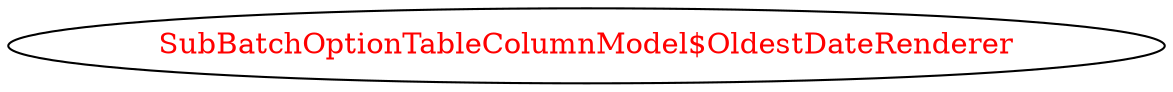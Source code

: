 digraph dependencyGraph {
 concentrate=true;
 ranksep="2.0";
 rankdir="LR"; 
 splines="ortho";
"SubBatchOptionTableColumnModel$OldestDateRenderer" [fontcolor="red"];
}